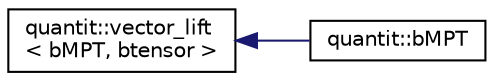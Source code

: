 digraph "Graphical Class Hierarchy"
{
 // LATEX_PDF_SIZE
  edge [fontname="Helvetica",fontsize="10",labelfontname="Helvetica",labelfontsize="10"];
  node [fontname="Helvetica",fontsize="10",shape=record];
  rankdir="LR";
  Node0 [label="quantit::vector_lift\l\< bMPT, btensor \>",height=0.2,width=0.4,color="black", fillcolor="white", style="filled",URL="$classquantit_1_1vector__lift.html",tooltip=" "];
  Node0 -> Node1 [dir="back",color="midnightblue",fontsize="10",style="solid",fontname="Helvetica"];
  Node1 [label="quantit::bMPT",height=0.2,width=0.4,color="black", fillcolor="white", style="filled",URL="$classquantit_1_1bMPT.html",tooltip=" "];
}
